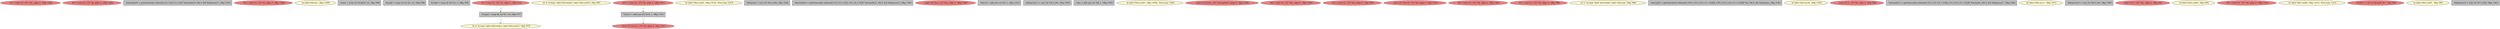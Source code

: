 
digraph G {


node932 [fillcolor=lightcoral,label="  %7 = load i32, i32* %m, align 4, !dbg !1004",shape=ellipse,style=filled ]
node930 [fillcolor=lightcoral,label="  %5 = load i32, i32* %j, align 4, !dbg !1002",shape=ellipse,style=filled ]
node928 [fillcolor=grey,label="  %arrayidx16 = getelementptr inbounds [5 x i32], [5 x i32]* %arrayidx14, i64 0, i64 %idxprom15, !dbg !1001",shape=rectangle,style=filled ]
node926 [fillcolor=lightcoral,label="  %4 = load i32, i32* %i, align 4, !dbg !1000",shape=ellipse,style=filled ]
node904 [fillcolor=lemonchiffon,label="  br label %for.inc, !dbg !1006",shape=ellipse,style=filled ]
node924 [fillcolor=grey,label="  %rem = srem i32 %call10, 10, !dbg !999",shape=rectangle,style=filled ]
node903 [fillcolor=grey,label="  %cmp5 = icmp slt i32 %2, 10, !dbg !986",shape=rectangle,style=filled ]
node917 [fillcolor=grey,label="  %cmp8 = icmp slt i32 %3, 5, !dbg !995",shape=rectangle,style=filled ]
node902 [fillcolor=grey,label="  %cmp2 = icmp slt i32 %1, 10, !dbg !977",shape=rectangle,style=filled ]
node908 [fillcolor=lemonchiffon,label="  br i1 %cmp5, label %for.body6, label %for.end19, !dbg !987",shape=ellipse,style=filled ]
node901 [fillcolor=lightcoral,label="  store i32 %inc21, i32* %j, align 4, !dbg !1017",shape=ellipse,style=filled ]
node905 [fillcolor=lemonchiffon,label="  br label %for.cond1, !dbg !1018, !llvm.loop !1019",shape=ellipse,style=filled ]
node927 [fillcolor=grey,label="  %idxprom = sext i32 %4 to i64, !dbg !1001",shape=rectangle,style=filled ]
node894 [fillcolor=grey,label="  %arrayidx14 = getelementptr inbounds [10 x [5 x i32]], [10 x [5 x i32]]* %arrayidx12, i64 0, i64 %idxprom13, !dbg !1001",shape=rectangle,style=filled ]
node890 [fillcolor=lightcoral,label="  store i32 %inc, i32* %m, align 4, !dbg !1007",shape=ellipse,style=filled ]
node898 [fillcolor=grey,label="  %inc18 = add nsw i32 %9, 1, !dbg !1012",shape=rectangle,style=filled ]
node897 [fillcolor=grey,label="  %idxprom11 = sext i32 %5 to i64, !dbg !1001",shape=rectangle,style=filled ]
node915 [fillcolor=grey,label="  %inc = add nsw i32 %8, 1, !dbg !1007",shape=rectangle,style=filled ]
node899 [fillcolor=lemonchiffon,label="  br label %for.cond7, !dbg !1008, !llvm.loop !1009",shape=ellipse,style=filled ]
node896 [fillcolor=lightcoral,label="  %1 = load i32, i32* %j, align 4, !dbg !975",shape=ellipse,style=filled ]
node891 [fillcolor=lightcoral,label="  store i32 %rem, i32* %arrayidx16, align 4, !dbg !1005",shape=ellipse,style=filled ]
node892 [fillcolor=lightcoral,label="  %8 = load i32, i32* %m, align 4, !dbg !1007",shape=ellipse,style=filled ]
node893 [fillcolor=lightcoral,label="  %3 = load i32, i32* %m, align 4, !dbg !993",shape=ellipse,style=filled ]
node921 [fillcolor=lightcoral,label="  store i32 %inc18, i32* %k, align 4, !dbg !1012",shape=ellipse,style=filled ]
node931 [fillcolor=lightcoral,label="  %6 = load i32, i32* %k, align 4, !dbg !1003",shape=ellipse,style=filled ]
node914 [fillcolor=lightcoral,label="  %2 = load i32, i32* %k, align 4, !dbg !984",shape=ellipse,style=filled ]
node919 [fillcolor=lemonchiffon,label="  br i1 %cmp8, label %for.body9, label %for.end, !dbg !996",shape=ellipse,style=filled ]
node929 [fillcolor=grey,label="  %arrayidx = getelementptr inbounds [100 x [10 x [10 x [5 x i32]]]], [100 x [10 x [10 x [5 x i32]]]]* %a, i64 0, i64 %idxprom, !dbg !1001",shape=rectangle,style=filled ]
node909 [fillcolor=lemonchiffon,label="  br label %for.inc20, !dbg !1016",shape=ellipse,style=filled ]
node910 [fillcolor=lightcoral,label="  store i32 0, i32* %k, align 4, !dbg !982",shape=ellipse,style=filled ]
node912 [fillcolor=lightcoral,label="  %10 = load i32, i32* %j, align 4, !dbg !1017",shape=ellipse,style=filled ]
node911 [fillcolor=grey,label="  %arrayidx12 = getelementptr inbounds [10 x [10 x [5 x i32]]], [10 x [10 x [5 x i32]]]* %arrayidx, i64 0, i64 %idxprom11, !dbg !1001",shape=rectangle,style=filled ]
node913 [fillcolor=lemonchiffon,label="  br label %for.inc17, !dbg !1011",shape=ellipse,style=filled ]
node907 [fillcolor=grey,label="  %idxprom13 = sext i32 %6 to i64, !dbg !1001",shape=rectangle,style=filled ]
node916 [fillcolor=lemonchiffon,label="  br i1 %cmp2, label %for.body3, label %for.end22, !dbg !978",shape=ellipse,style=filled ]
node900 [fillcolor=lightcoral,label="  store i32 0, i32* %m, align 4, !dbg !991",shape=ellipse,style=filled ]
node918 [fillcolor=lemonchiffon,label="  br label %for.cond4, !dbg !983",shape=ellipse,style=filled ]
node920 [fillcolor=lightcoral,label="  %9 = load i32, i32* %k, align 4, !dbg !1012",shape=ellipse,style=filled ]
node895 [fillcolor=grey,label="  %inc21 = add nsw i32 %10, 1, !dbg !1017",shape=rectangle,style=filled ]
node922 [fillcolor=lemonchiffon,label="  br label %for.cond4, !dbg !1013, !llvm.loop !1014",shape=ellipse,style=filled ]
node923 [fillcolor=lightcoral,label="  %call10 = call i32 @rand() #3, !dbg !997",shape=ellipse,style=filled ]
node906 [fillcolor=lemonchiffon,label="  br label %for.cond7, !dbg !992",shape=ellipse,style=filled ]
node925 [fillcolor=grey,label="  %idxprom15 = sext i32 %7 to i64, !dbg !1001",shape=rectangle,style=filled ]

node896->node902 [style=dotted,color=forestgreen,label="T",fontcolor=forestgreen ]
node895->node901 [style=dotted,color=forestgreen,label="T",fontcolor=forestgreen ]
node912->node895 [style=dotted,color=forestgreen,label="T",fontcolor=forestgreen ]
node902->node916 [style=dotted,color=forestgreen,label="T",fontcolor=forestgreen ]


}
